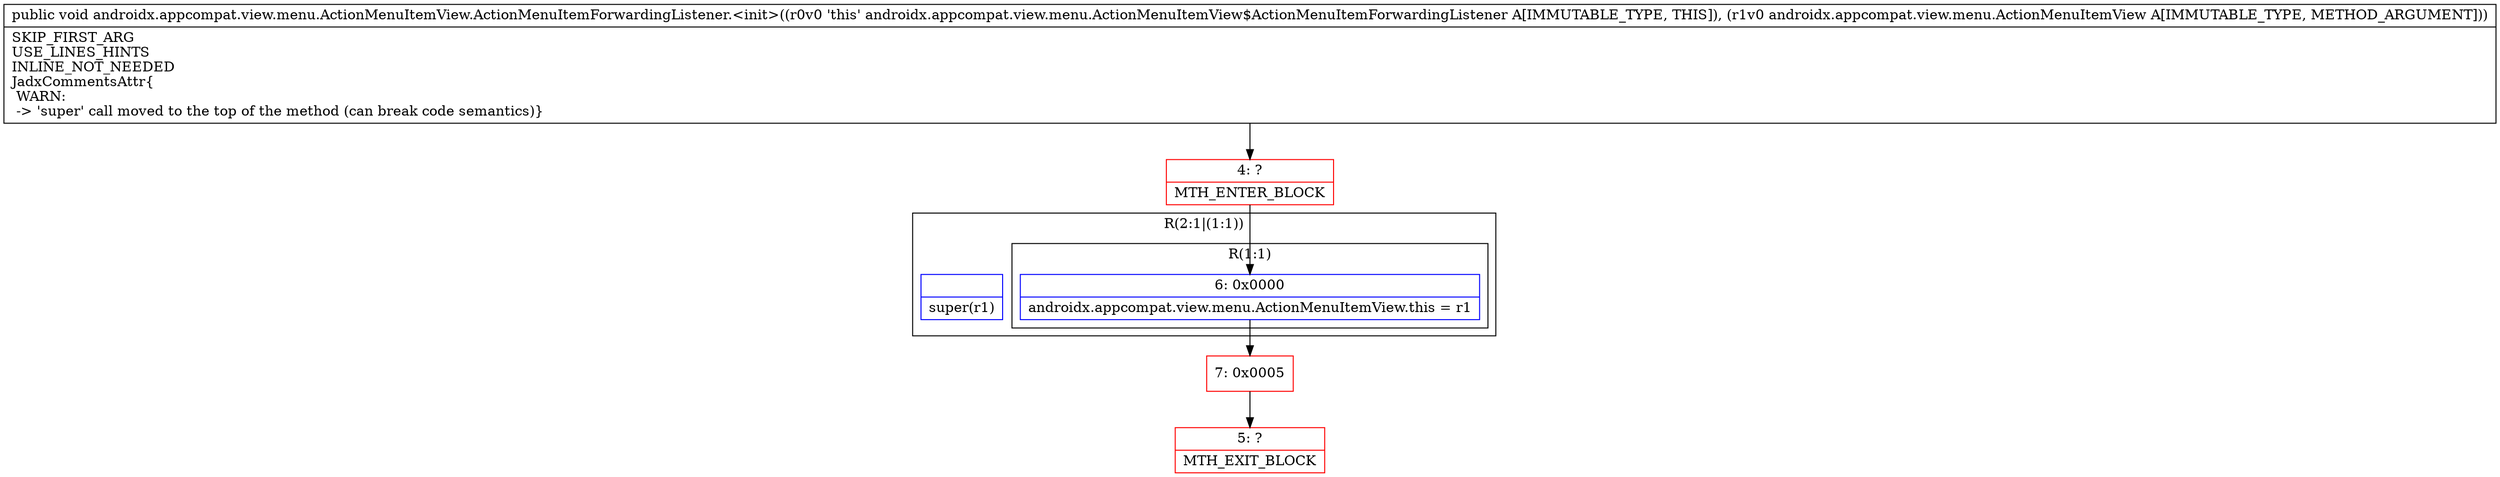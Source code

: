 digraph "CFG forandroidx.appcompat.view.menu.ActionMenuItemView.ActionMenuItemForwardingListener.\<init\>(Landroidx\/appcompat\/view\/menu\/ActionMenuItemView;)V" {
subgraph cluster_Region_1792100680 {
label = "R(2:1|(1:1))";
node [shape=record,color=blue];
Node_InsnContainer_1047537099 [shape=record,label="{|super(r1)\l}"];
subgraph cluster_Region_1187568268 {
label = "R(1:1)";
node [shape=record,color=blue];
Node_6 [shape=record,label="{6\:\ 0x0000|androidx.appcompat.view.menu.ActionMenuItemView.this = r1\l}"];
}
}
Node_4 [shape=record,color=red,label="{4\:\ ?|MTH_ENTER_BLOCK\l}"];
Node_7 [shape=record,color=red,label="{7\:\ 0x0005}"];
Node_5 [shape=record,color=red,label="{5\:\ ?|MTH_EXIT_BLOCK\l}"];
MethodNode[shape=record,label="{public void androidx.appcompat.view.menu.ActionMenuItemView.ActionMenuItemForwardingListener.\<init\>((r0v0 'this' androidx.appcompat.view.menu.ActionMenuItemView$ActionMenuItemForwardingListener A[IMMUTABLE_TYPE, THIS]), (r1v0 androidx.appcompat.view.menu.ActionMenuItemView A[IMMUTABLE_TYPE, METHOD_ARGUMENT]))  | SKIP_FIRST_ARG\lUSE_LINES_HINTS\lINLINE_NOT_NEEDED\lJadxCommentsAttr\{\l WARN: \l \-\> 'super' call moved to the top of the method (can break code semantics)\}\l}"];
MethodNode -> Node_4;Node_6 -> Node_7;
Node_4 -> Node_6;
Node_7 -> Node_5;
}

